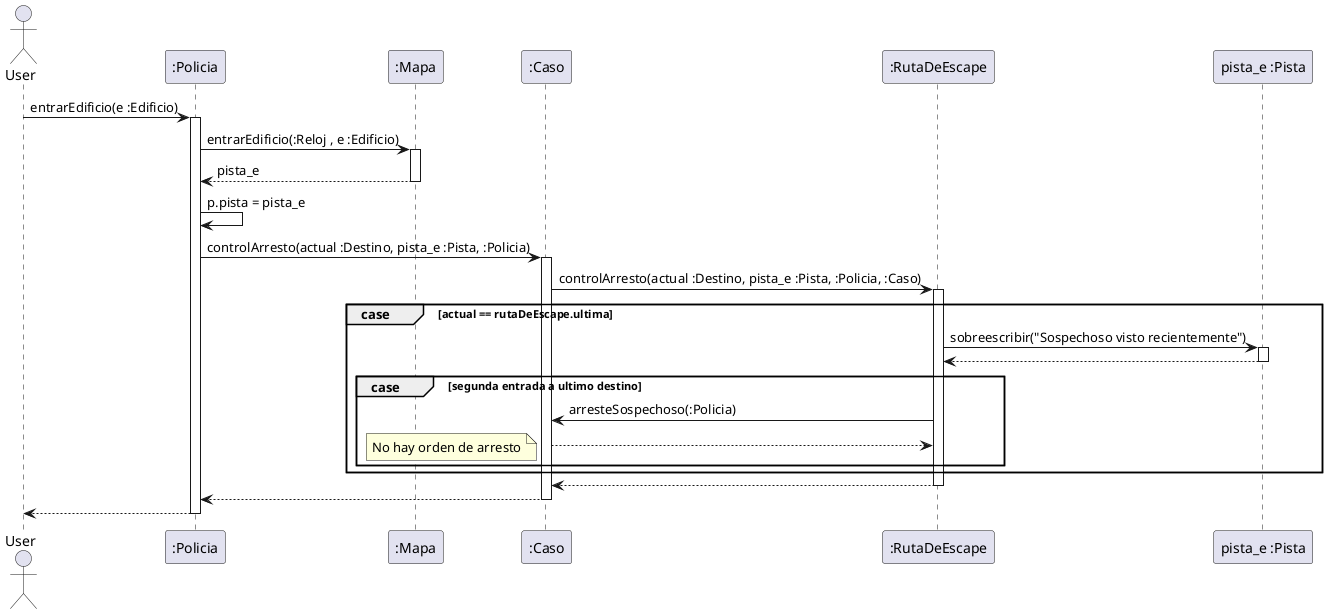 @startuml

Actor User
User -> ":Policia" : entrarEdificio(e :Edificio)
Activate ":Policia"

":Policia" -> ":Mapa" : entrarEdificio(:Reloj , e :Edificio)
activate ":Mapa"

":Mapa" --> ":Policia" : pista_e
deactivate ":Mapa"

":Policia" -> ":Policia": p.pista = pista_e

":Policia" -> ":Caso" : controlArresto(actual :Destino, pista_e :Pista, :Policia)
activate ":Caso"

":Caso" -> ":RutaDeEscape" : controlArresto(actual :Destino, pista_e :Pista, :Policia, :Caso)
activate ":RutaDeEscape"

group case [actual == rutaDeEscape.ultima]

    ":RutaDeEscape" -> "pista_e :Pista": sobreescribir("Sospechoso visto recientemente")
    activate "pista_e :Pista"

    "pista_e :Pista" --> ":RutaDeEscape"
    deactivate "pista_e :Pista"

    group case [segunda entrada a ultimo destino]

        ":RutaDeEscape" -> ":Caso" : arresteSospechoso(:Policia)


        ":Caso" --> ":RutaDeEscape"
        note left: No hay orden de arresto

    end

end

":RutaDeEscape" --> ":Caso"
deactivate ":RutaDeEscape"

":Caso" --> ":Policia"
deactivate ":Caso"

":Policia" --> User
deactivate ":Policia"

@enduml